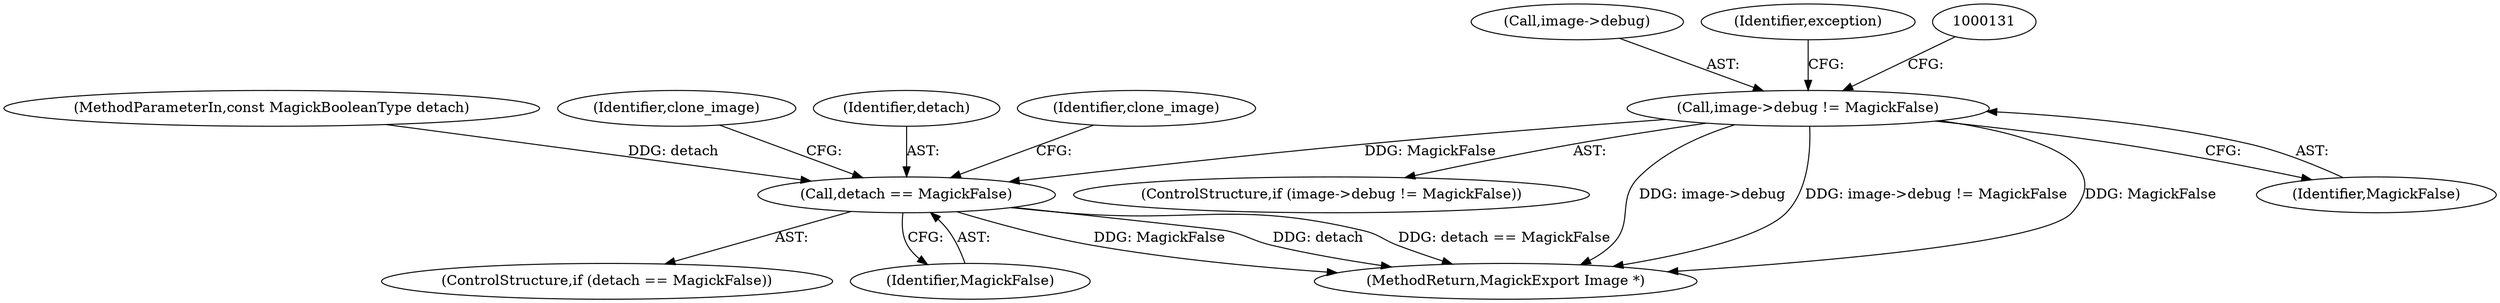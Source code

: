 digraph "0_ImageMagick_aecd0ada163a4d6c769cec178955d5f3e9316f2f_0@pointer" {
"1000125" [label="(Call,image->debug != MagickFalse)"];
"1000492" [label="(Call,detach == MagickFalse)"];
"1000126" [label="(Call,image->debug)"];
"1000106" [label="(MethodParameterIn,const MagickBooleanType detach)"];
"1000124" [label="(ControlStructure,if (image->debug != MagickFalse))"];
"1000141" [label="(Identifier,exception)"];
"1000492" [label="(Call,detach == MagickFalse)"];
"1000491" [label="(ControlStructure,if (detach == MagickFalse))"];
"1000507" [label="(Identifier,clone_image)"];
"1000494" [label="(Identifier,MagickFalse)"];
"1000125" [label="(Call,image->debug != MagickFalse)"];
"1000763" [label="(MethodReturn,MagickExport Image *)"];
"1000129" [label="(Identifier,MagickFalse)"];
"1000493" [label="(Identifier,detach)"];
"1000497" [label="(Identifier,clone_image)"];
"1000125" -> "1000124"  [label="AST: "];
"1000125" -> "1000129"  [label="CFG: "];
"1000126" -> "1000125"  [label="AST: "];
"1000129" -> "1000125"  [label="AST: "];
"1000131" -> "1000125"  [label="CFG: "];
"1000141" -> "1000125"  [label="CFG: "];
"1000125" -> "1000763"  [label="DDG: image->debug"];
"1000125" -> "1000763"  [label="DDG: image->debug != MagickFalse"];
"1000125" -> "1000763"  [label="DDG: MagickFalse"];
"1000125" -> "1000492"  [label="DDG: MagickFalse"];
"1000492" -> "1000491"  [label="AST: "];
"1000492" -> "1000494"  [label="CFG: "];
"1000493" -> "1000492"  [label="AST: "];
"1000494" -> "1000492"  [label="AST: "];
"1000497" -> "1000492"  [label="CFG: "];
"1000507" -> "1000492"  [label="CFG: "];
"1000492" -> "1000763"  [label="DDG: MagickFalse"];
"1000492" -> "1000763"  [label="DDG: detach"];
"1000492" -> "1000763"  [label="DDG: detach == MagickFalse"];
"1000106" -> "1000492"  [label="DDG: detach"];
}
